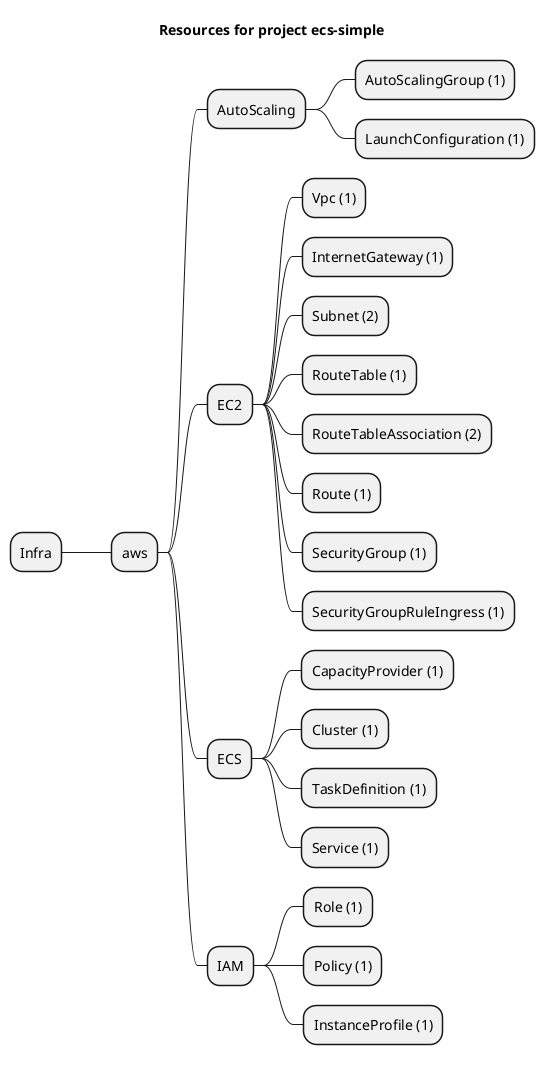 @startmindmap
title Resources for project ecs-simple
skinparam monochrome true
+ Infra
++ aws
+++ AutoScaling
++++ AutoScalingGroup (1)
++++ LaunchConfiguration (1)
+++ EC2
++++ Vpc (1)
++++ InternetGateway (1)
++++ Subnet (2)
++++ RouteTable (1)
++++ RouteTableAssociation (2)
++++ Route (1)
++++ SecurityGroup (1)
++++ SecurityGroupRuleIngress (1)
+++ ECS
++++ CapacityProvider (1)
++++ Cluster (1)
++++ TaskDefinition (1)
++++ Service (1)
+++ IAM
++++ Role (1)
++++ Policy (1)
++++ InstanceProfile (1)
@endmindmap